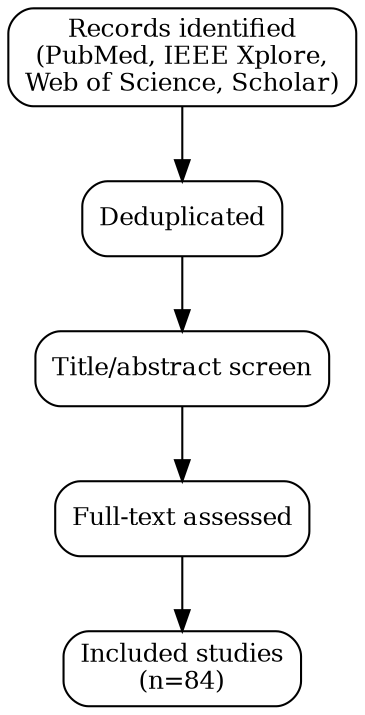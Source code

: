 digraph prisma_lite {
  rankdir=TB; nodesep=0.4; ranksep=0.5;
  node [shape=box, style="rounded,filled", color=black, fillcolor=white, fontsize=12];

  s1 [label="Records identified\n(PubMed, IEEE Xplore,\nWeb of Science, Scholar)"];
  s2 [label="Deduplicated"];
  s3 [label="Title/abstract screen"];
  s4 [label="Full-text assessed"];
  s5 [label="Included studies\n(n=84)"];

  s1 -> s2 -> s3 -> s4 -> s5;
}
